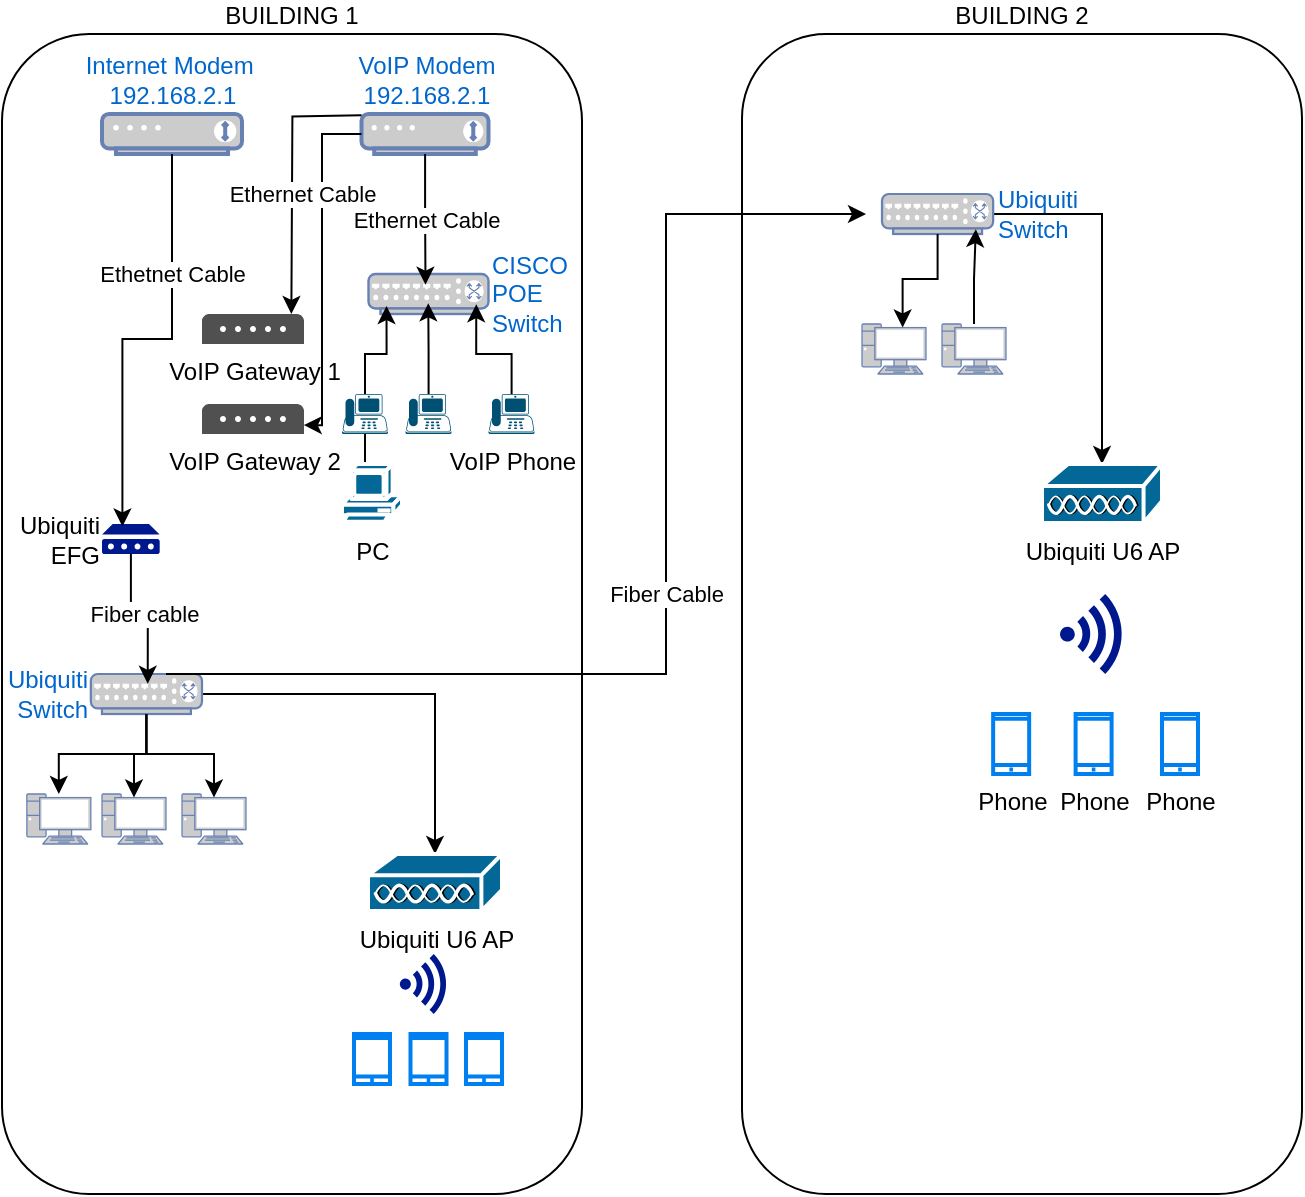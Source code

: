 <mxfile version="26.0.16">
  <diagram name="Page-1" id="R4kwqMxJ29tH6rsHjHt9">
    <mxGraphModel dx="1219" dy="713" grid="1" gridSize="10" guides="1" tooltips="1" connect="1" arrows="1" fold="1" page="1" pageScale="1" pageWidth="827" pageHeight="1169" math="0" shadow="0">
      <root>
        <mxCell id="0" />
        <mxCell id="1" parent="0" />
        <mxCell id="h60HWDkxlKDAQllnQinD-2" value="BUILDING 1" style="rounded=1;whiteSpace=wrap;html=1;fillColor=none;labelPosition=center;verticalLabelPosition=top;align=center;verticalAlign=bottom;" parent="1" vertex="1">
          <mxGeometry x="30" y="60" width="290" height="580" as="geometry" />
        </mxCell>
        <mxCell id="h60HWDkxlKDAQllnQinD-3" value="Internet Modem&amp;nbsp;&lt;div&gt;192.168.2.1&lt;/div&gt;" style="fontColor=#0066CC;verticalAlign=bottom;verticalLabelPosition=top;labelPosition=center;align=center;html=1;outlineConnect=0;fillColor=#CCCCCC;strokeColor=#6881B3;gradientColor=none;gradientDirection=north;strokeWidth=2;shape=mxgraph.networks.modem;" parent="1" vertex="1">
          <mxGeometry x="80" y="100" width="70" height="20" as="geometry" />
        </mxCell>
        <mxCell id="h60HWDkxlKDAQllnQinD-4" value="VoIP Modem&lt;div&gt;192.168.2.1&lt;/div&gt;" style="fontColor=#0066CC;verticalAlign=bottom;verticalLabelPosition=top;labelPosition=center;align=center;html=1;outlineConnect=0;fillColor=#CCCCCC;strokeColor=#6881B3;gradientColor=none;gradientDirection=north;strokeWidth=2;shape=mxgraph.networks.modem;" parent="1" vertex="1">
          <mxGeometry x="209.75" y="100" width="63.5" height="20" as="geometry" />
        </mxCell>
        <mxCell id="h60HWDkxlKDAQllnQinD-7" value="CISCO&lt;div&gt;POE&lt;/div&gt;&lt;div&gt;Switch&lt;/div&gt;" style="fontColor=#0066CC;verticalAlign=middle;verticalLabelPosition=middle;labelPosition=right;align=left;html=1;outlineConnect=0;fillColor=#CCCCCC;strokeColor=#6881B3;gradientColor=none;gradientDirection=north;strokeWidth=2;shape=mxgraph.networks.switch;" parent="1" vertex="1">
          <mxGeometry x="213.25" y="180" width="60" height="20" as="geometry" />
        </mxCell>
        <mxCell id="g1iWGbJ-YSlKbIWutZ8G-10" style="edgeStyle=orthogonalEdgeStyle;rounded=0;orthogonalLoop=1;jettySize=auto;html=1;" edge="1" parent="1" source="h60HWDkxlKDAQllnQinD-12" target="h60HWDkxlKDAQllnQinD-26">
          <mxGeometry relative="1" as="geometry" />
        </mxCell>
        <mxCell id="h60HWDkxlKDAQllnQinD-12" value="" style="points=[[0.59,0,0],[0.87,0.015,0],[0.88,0.3,0],[0.99,0.99,0],[0.5,1,0],[0.01,0.99,0],[0.075,0.5,0],[0.17,0.115,0]];verticalLabelPosition=bottom;sketch=0;html=1;verticalAlign=top;aspect=fixed;align=center;pointerEvents=1;shape=mxgraph.cisco19.ip_phone;fillColor=#005073;strokeColor=none;" parent="1" vertex="1">
          <mxGeometry x="200" y="240" width="23" height="20" as="geometry" />
        </mxCell>
        <mxCell id="h60HWDkxlKDAQllnQinD-15" value="" style="points=[[0.59,0,0],[0.87,0.015,0],[0.88,0.3,0],[0.99,0.99,0],[0.5,1,0],[0.01,0.99,0],[0.075,0.5,0],[0.17,0.115,0]];verticalLabelPosition=bottom;sketch=0;html=1;verticalAlign=top;aspect=fixed;align=center;pointerEvents=1;shape=mxgraph.cisco19.ip_phone;fillColor=#005073;strokeColor=none;" parent="1" vertex="1">
          <mxGeometry x="231.75" y="240" width="23" height="20" as="geometry" />
        </mxCell>
        <mxCell id="h60HWDkxlKDAQllnQinD-16" value="VoIP Phone" style="points=[[0.59,0,0],[0.87,0.015,0],[0.88,0.3,0],[0.99,0.99,0],[0.5,1,0],[0.01,0.99,0],[0.075,0.5,0],[0.17,0.115,0]];verticalLabelPosition=bottom;sketch=0;html=1;verticalAlign=top;aspect=fixed;align=center;pointerEvents=1;shape=mxgraph.cisco19.ip_phone;fillColor=#005073;strokeColor=none;" parent="1" vertex="1">
          <mxGeometry x="273.25" y="240" width="23" height="20" as="geometry" />
        </mxCell>
        <mxCell id="h60HWDkxlKDAQllnQinD-26" value="PC" style="shape=mxgraph.cisco.computers_and_peripherals.pc;html=1;pointerEvents=1;dashed=0;fillColor=#036897;strokeColor=#ffffff;strokeWidth=2;verticalLabelPosition=bottom;verticalAlign=top;align=center;outlineConnect=0;" parent="1" vertex="1">
          <mxGeometry x="200" y="275" width="30" height="30" as="geometry" />
        </mxCell>
        <mxCell id="h60HWDkxlKDAQllnQinD-29" value="VoIP Gateway 1" style="sketch=0;pointerEvents=1;shadow=0;dashed=0;html=1;strokeColor=none;fillColor=#505050;labelPosition=center;verticalLabelPosition=bottom;verticalAlign=top;outlineConnect=0;align=center;shape=mxgraph.office.communications.voip_gateway;" parent="1" vertex="1">
          <mxGeometry x="130" y="200" width="51" height="15" as="geometry" />
        </mxCell>
        <mxCell id="h60HWDkxlKDAQllnQinD-31" style="edgeStyle=orthogonalEdgeStyle;rounded=0;orthogonalLoop=1;jettySize=auto;html=1;entryX=0.15;entryY=0.8;entryDx=0;entryDy=0;entryPerimeter=0;" parent="1" source="h60HWDkxlKDAQllnQinD-12" target="h60HWDkxlKDAQllnQinD-7" edge="1">
          <mxGeometry relative="1" as="geometry" />
        </mxCell>
        <mxCell id="h60HWDkxlKDAQllnQinD-32" style="edgeStyle=orthogonalEdgeStyle;rounded=0;orthogonalLoop=1;jettySize=auto;html=1;entryX=0.498;entryY=0.733;entryDx=0;entryDy=0;entryPerimeter=0;" parent="1" source="h60HWDkxlKDAQllnQinD-15" target="h60HWDkxlKDAQllnQinD-7" edge="1">
          <mxGeometry relative="1" as="geometry" />
        </mxCell>
        <mxCell id="h60HWDkxlKDAQllnQinD-33" style="edgeStyle=orthogonalEdgeStyle;rounded=0;orthogonalLoop=1;jettySize=auto;html=1;entryX=0.898;entryY=0.756;entryDx=0;entryDy=0;entryPerimeter=0;" parent="1" source="h60HWDkxlKDAQllnQinD-16" target="h60HWDkxlKDAQllnQinD-7" edge="1">
          <mxGeometry relative="1" as="geometry" />
        </mxCell>
        <mxCell id="h60HWDkxlKDAQllnQinD-35" value="VoIP Gateway 2" style="sketch=0;pointerEvents=1;shadow=0;dashed=0;html=1;strokeColor=none;fillColor=#505050;labelPosition=center;verticalLabelPosition=bottom;verticalAlign=top;outlineConnect=0;align=center;shape=mxgraph.office.communications.voip_gateway;" parent="1" vertex="1">
          <mxGeometry x="130" y="245" width="51" height="15" as="geometry" />
        </mxCell>
        <mxCell id="h60HWDkxlKDAQllnQinD-37" style="edgeStyle=orthogonalEdgeStyle;rounded=0;orthogonalLoop=1;jettySize=auto;html=1;entryX=0.998;entryY=0.704;entryDx=0;entryDy=0;entryPerimeter=0;" parent="1" source="h60HWDkxlKDAQllnQinD-4" target="h60HWDkxlKDAQllnQinD-35" edge="1">
          <mxGeometry relative="1" as="geometry">
            <Array as="points">
              <mxPoint x="190" y="110" />
              <mxPoint x="190" y="256" />
            </Array>
          </mxGeometry>
        </mxCell>
        <mxCell id="h60HWDkxlKDAQllnQinD-38" value="Ethernet Cable" style="edgeStyle=orthogonalEdgeStyle;rounded=0;orthogonalLoop=1;jettySize=auto;html=1;entryX=0.876;entryY=0.622;entryDx=0;entryDy=0;entryPerimeter=0;" parent="1" edge="1">
          <mxGeometry x="0.099" y="5" relative="1" as="geometry">
            <mxPoint x="209.75" y="100.67" as="sourcePoint" />
            <mxPoint x="174.676" y="200.0" as="targetPoint" />
            <mxPoint as="offset" />
          </mxGeometry>
        </mxCell>
        <mxCell id="h60HWDkxlKDAQllnQinD-39" value="Ethernet Cable" style="edgeStyle=orthogonalEdgeStyle;rounded=0;orthogonalLoop=1;jettySize=auto;html=1;entryX=0.475;entryY=0.267;entryDx=0;entryDy=0;entryPerimeter=0;" parent="1" source="h60HWDkxlKDAQllnQinD-4" target="h60HWDkxlKDAQllnQinD-7" edge="1">
          <mxGeometry relative="1" as="geometry" />
        </mxCell>
        <mxCell id="h60HWDkxlKDAQllnQinD-40" value="Ubiquiti&lt;div&gt;EFG&lt;/div&gt;" style="sketch=0;aspect=fixed;pointerEvents=1;shadow=0;dashed=0;html=1;strokeColor=none;labelPosition=left;verticalLabelPosition=middle;verticalAlign=middle;align=right;fillColor=#00188D;shape=mxgraph.mscae.enterprise.device" parent="1" vertex="1">
          <mxGeometry x="80" y="305" width="28.85" height="15" as="geometry" />
        </mxCell>
        <mxCell id="h60HWDkxlKDAQllnQinD-41" value="Ethetnet Cable" style="edgeStyle=orthogonalEdgeStyle;rounded=0;orthogonalLoop=1;jettySize=auto;html=1;entryX=0.354;entryY=0.081;entryDx=0;entryDy=0;entryPerimeter=0;" parent="1" source="h60HWDkxlKDAQllnQinD-3" target="h60HWDkxlKDAQllnQinD-40" edge="1">
          <mxGeometry x="-0.431" relative="1" as="geometry">
            <mxPoint as="offset" />
          </mxGeometry>
        </mxCell>
        <mxCell id="h60HWDkxlKDAQllnQinD-63" style="edgeStyle=orthogonalEdgeStyle;rounded=0;orthogonalLoop=1;jettySize=auto;html=1;" parent="1" source="h60HWDkxlKDAQllnQinD-42" target="h60HWDkxlKDAQllnQinD-59" edge="1">
          <mxGeometry relative="1" as="geometry" />
        </mxCell>
        <mxCell id="h60HWDkxlKDAQllnQinD-79" style="edgeStyle=orthogonalEdgeStyle;rounded=0;orthogonalLoop=1;jettySize=auto;html=1;" parent="1" source="h60HWDkxlKDAQllnQinD-42" target="h60HWDkxlKDAQllnQinD-78" edge="1">
          <mxGeometry relative="1" as="geometry" />
        </mxCell>
        <mxCell id="h60HWDkxlKDAQllnQinD-42" value="Ubiquiti&lt;div&gt;Switch&lt;/div&gt;" style="fontColor=#0066CC;verticalAlign=middle;verticalLabelPosition=middle;labelPosition=left;align=right;html=1;outlineConnect=0;fillColor=#CCCCCC;strokeColor=#6881B3;gradientColor=none;gradientDirection=north;strokeWidth=2;shape=mxgraph.networks.switch;" parent="1" vertex="1">
          <mxGeometry x="74.42" y="380" width="55.58" height="20" as="geometry" />
        </mxCell>
        <mxCell id="h60HWDkxlKDAQllnQinD-69" style="edgeStyle=orthogonalEdgeStyle;rounded=0;orthogonalLoop=1;jettySize=auto;html=1;" parent="1" source="h60HWDkxlKDAQllnQinD-43" target="h60HWDkxlKDAQllnQinD-67" edge="1">
          <mxGeometry relative="1" as="geometry" />
        </mxCell>
        <mxCell id="h60HWDkxlKDAQllnQinD-43" value="Ubiquiti&lt;div&gt;Switch&lt;/div&gt;" style="fontColor=#0066CC;verticalAlign=middle;verticalLabelPosition=middle;labelPosition=right;align=left;html=1;outlineConnect=0;fillColor=#CCCCCC;strokeColor=#6881B3;gradientColor=none;gradientDirection=north;strokeWidth=2;shape=mxgraph.networks.switch;" parent="1" vertex="1">
          <mxGeometry x="470" y="140" width="55.58" height="20" as="geometry" />
        </mxCell>
        <mxCell id="h60HWDkxlKDAQllnQinD-44" value="Fiber cable" style="edgeStyle=orthogonalEdgeStyle;rounded=0;orthogonalLoop=1;jettySize=auto;html=1;entryX=0.512;entryY=0.244;entryDx=0;entryDy=0;entryPerimeter=0;" parent="1" source="h60HWDkxlKDAQllnQinD-40" target="h60HWDkxlKDAQllnQinD-42" edge="1">
          <mxGeometry relative="1" as="geometry" />
        </mxCell>
        <mxCell id="h60HWDkxlKDAQllnQinD-49" value="Fiber Cable" style="edgeStyle=orthogonalEdgeStyle;rounded=0;orthogonalLoop=1;jettySize=auto;html=1;" parent="1" edge="1">
          <mxGeometry relative="1" as="geometry">
            <mxPoint x="112.0" y="380.0" as="sourcePoint" />
            <mxPoint x="462" y="150" as="targetPoint" />
            <Array as="points">
              <mxPoint x="362" y="379.96" />
              <mxPoint x="362" y="149.96" />
            </Array>
          </mxGeometry>
        </mxCell>
        <mxCell id="h60HWDkxlKDAQllnQinD-51" value="" style="fontColor=#0066CC;verticalAlign=top;verticalLabelPosition=bottom;labelPosition=center;align=center;html=1;outlineConnect=0;fillColor=#CCCCCC;strokeColor=#6881B3;gradientColor=none;gradientDirection=north;strokeWidth=2;shape=mxgraph.networks.pc;" parent="1" vertex="1">
          <mxGeometry x="460" y="205" width="32" height="25" as="geometry" />
        </mxCell>
        <mxCell id="h60HWDkxlKDAQllnQinD-52" value="" style="fontColor=#0066CC;verticalAlign=top;verticalLabelPosition=bottom;labelPosition=center;align=center;html=1;outlineConnect=0;fillColor=#CCCCCC;strokeColor=#6881B3;gradientColor=none;gradientDirection=north;strokeWidth=2;shape=mxgraph.networks.pc;" parent="1" vertex="1">
          <mxGeometry x="500" y="205" width="32" height="25" as="geometry" />
        </mxCell>
        <mxCell id="h60HWDkxlKDAQllnQinD-59" value="" style="fontColor=#0066CC;verticalAlign=top;verticalLabelPosition=bottom;labelPosition=center;align=center;html=1;outlineConnect=0;fillColor=#CCCCCC;strokeColor=#6881B3;gradientColor=none;gradientDirection=north;strokeWidth=2;shape=mxgraph.networks.pc;" parent="1" vertex="1">
          <mxGeometry x="42.42" y="440" width="32" height="25" as="geometry" />
        </mxCell>
        <mxCell id="h60HWDkxlKDAQllnQinD-60" value="" style="fontColor=#0066CC;verticalAlign=top;verticalLabelPosition=bottom;labelPosition=center;align=center;html=1;outlineConnect=0;fillColor=#CCCCCC;strokeColor=#6881B3;gradientColor=none;gradientDirection=north;strokeWidth=2;shape=mxgraph.networks.pc;" parent="1" vertex="1">
          <mxGeometry x="80.0" y="440" width="32" height="25" as="geometry" />
        </mxCell>
        <mxCell id="h60HWDkxlKDAQllnQinD-62" value="" style="fontColor=#0066CC;verticalAlign=top;verticalLabelPosition=bottom;labelPosition=center;align=center;html=1;outlineConnect=0;fillColor=#CCCCCC;strokeColor=#6881B3;gradientColor=none;gradientDirection=north;strokeWidth=2;shape=mxgraph.networks.pc;" parent="1" vertex="1">
          <mxGeometry x="120.0" y="440" width="32" height="25" as="geometry" />
        </mxCell>
        <mxCell id="h60HWDkxlKDAQllnQinD-64" style="edgeStyle=orthogonalEdgeStyle;rounded=0;orthogonalLoop=1;jettySize=auto;html=1;entryX=0.5;entryY=0.07;entryDx=0;entryDy=0;entryPerimeter=0;" parent="1" source="h60HWDkxlKDAQllnQinD-42" target="h60HWDkxlKDAQllnQinD-60" edge="1">
          <mxGeometry relative="1" as="geometry" />
        </mxCell>
        <mxCell id="h60HWDkxlKDAQllnQinD-65" style="edgeStyle=orthogonalEdgeStyle;rounded=0;orthogonalLoop=1;jettySize=auto;html=1;entryX=0.5;entryY=0.07;entryDx=0;entryDy=0;entryPerimeter=0;" parent="1" source="h60HWDkxlKDAQllnQinD-42" target="h60HWDkxlKDAQllnQinD-62" edge="1">
          <mxGeometry relative="1" as="geometry" />
        </mxCell>
        <mxCell id="h60HWDkxlKDAQllnQinD-67" value="Ubiquiti U6 AP" style="shape=mxgraph.cisco.misc.access_point;html=1;pointerEvents=1;dashed=0;fillColor=#036897;strokeColor=#ffffff;strokeWidth=2;verticalLabelPosition=bottom;verticalAlign=top;align=center;outlineConnect=0;" parent="1" vertex="1">
          <mxGeometry x="550" y="275" width="60" height="30" as="geometry" />
        </mxCell>
        <mxCell id="h60HWDkxlKDAQllnQinD-70" value="Phone" style="html=1;verticalLabelPosition=bottom;align=center;labelBackgroundColor=#ffffff;verticalAlign=top;strokeWidth=2;strokeColor=#0080F0;shadow=0;dashed=0;shape=mxgraph.ios7.icons.smartphone;" parent="1" vertex="1">
          <mxGeometry x="566.8" y="400" width="18" height="30" as="geometry" />
        </mxCell>
        <mxCell id="h60HWDkxlKDAQllnQinD-71" value="Phone" style="html=1;verticalLabelPosition=bottom;align=center;labelBackgroundColor=#ffffff;verticalAlign=top;strokeWidth=2;strokeColor=#0080F0;shadow=0;dashed=0;shape=mxgraph.ios7.icons.smartphone;" parent="1" vertex="1">
          <mxGeometry x="610" y="400" width="18" height="30" as="geometry" />
        </mxCell>
        <mxCell id="h60HWDkxlKDAQllnQinD-72" value="Phone" style="html=1;verticalLabelPosition=bottom;align=center;labelBackgroundColor=#ffffff;verticalAlign=top;strokeWidth=2;strokeColor=#0080F0;shadow=0;dashed=0;shape=mxgraph.ios7.icons.smartphone;" parent="1" vertex="1">
          <mxGeometry x="525.58" y="400" width="18" height="30" as="geometry" />
        </mxCell>
        <mxCell id="h60HWDkxlKDAQllnQinD-75" value="" style="sketch=0;aspect=fixed;pointerEvents=1;shadow=0;dashed=0;html=1;strokeColor=none;labelPosition=center;verticalLabelPosition=bottom;verticalAlign=top;align=center;fillColor=#00188D;shape=mxgraph.mscae.enterprise.wireless_connection" parent="1" vertex="1">
          <mxGeometry x="559" y="340" width="33.6" height="40" as="geometry" />
        </mxCell>
        <mxCell id="h60HWDkxlKDAQllnQinD-77" value="" style="sketch=0;aspect=fixed;pointerEvents=1;shadow=0;dashed=0;html=1;strokeColor=none;labelPosition=center;verticalLabelPosition=bottom;verticalAlign=top;align=center;fillColor=#00188D;shape=mxgraph.mscae.enterprise.wireless_connection" parent="1" vertex="1">
          <mxGeometry x="228.9" y="520" width="25.2" height="30" as="geometry" />
        </mxCell>
        <mxCell id="h60HWDkxlKDAQllnQinD-78" value="Ubiquiti U6 AP" style="shape=mxgraph.cisco.misc.access_point;html=1;pointerEvents=1;dashed=0;fillColor=#036897;strokeColor=#ffffff;strokeWidth=2;verticalLabelPosition=bottom;verticalAlign=top;align=center;outlineConnect=0;" parent="1" vertex="1">
          <mxGeometry x="213" y="470" width="67" height="29" as="geometry" />
        </mxCell>
        <mxCell id="h60HWDkxlKDAQllnQinD-80" value="" style="html=1;verticalLabelPosition=bottom;align=center;labelBackgroundColor=#ffffff;verticalAlign=top;strokeWidth=2;strokeColor=#0080F0;shadow=0;dashed=0;shape=mxgraph.ios7.icons.smartphone;" parent="1" vertex="1">
          <mxGeometry x="206" y="560" width="18" height="25" as="geometry" />
        </mxCell>
        <mxCell id="h60HWDkxlKDAQllnQinD-81" value="" style="html=1;verticalLabelPosition=bottom;align=center;labelBackgroundColor=#ffffff;verticalAlign=top;strokeWidth=2;strokeColor=#0080F0;shadow=0;dashed=0;shape=mxgraph.ios7.icons.smartphone;" parent="1" vertex="1">
          <mxGeometry x="234.25" y="560" width="18" height="25" as="geometry" />
        </mxCell>
        <mxCell id="h60HWDkxlKDAQllnQinD-82" value="" style="html=1;verticalLabelPosition=bottom;align=center;labelBackgroundColor=#ffffff;verticalAlign=top;strokeWidth=2;strokeColor=#0080F0;shadow=0;dashed=0;shape=mxgraph.ios7.icons.smartphone;" parent="1" vertex="1">
          <mxGeometry x="262" y="560" width="18" height="25" as="geometry" />
        </mxCell>
        <mxCell id="g1iWGbJ-YSlKbIWutZ8G-2" style="edgeStyle=orthogonalEdgeStyle;rounded=0;orthogonalLoop=1;jettySize=auto;html=1;entryX=0.635;entryY=0.069;entryDx=0;entryDy=0;entryPerimeter=0;" edge="1" parent="1" source="h60HWDkxlKDAQllnQinD-43" target="h60HWDkxlKDAQllnQinD-51">
          <mxGeometry relative="1" as="geometry" />
        </mxCell>
        <mxCell id="g1iWGbJ-YSlKbIWutZ8G-5" style="edgeStyle=orthogonalEdgeStyle;rounded=0;orthogonalLoop=1;jettySize=auto;html=1;entryX=0.844;entryY=0.879;entryDx=0;entryDy=0;entryPerimeter=0;" edge="1" parent="1" source="h60HWDkxlKDAQllnQinD-52" target="h60HWDkxlKDAQllnQinD-43">
          <mxGeometry relative="1" as="geometry" />
        </mxCell>
        <mxCell id="g1iWGbJ-YSlKbIWutZ8G-8" value="BUILDING 2" style="rounded=1;whiteSpace=wrap;html=1;fillColor=none;labelPosition=center;verticalLabelPosition=top;align=center;verticalAlign=bottom;" vertex="1" parent="1">
          <mxGeometry x="400" y="60" width="280" height="580" as="geometry" />
        </mxCell>
      </root>
    </mxGraphModel>
  </diagram>
</mxfile>
